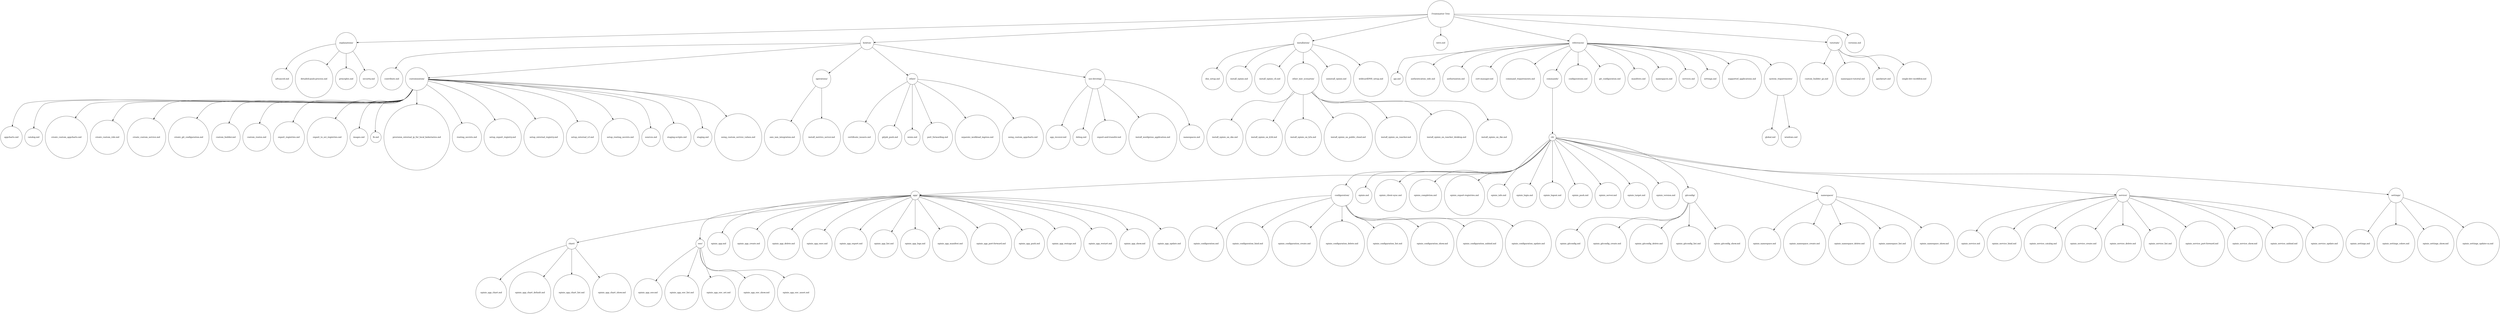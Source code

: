 digraph tree {
	"root" [label="Frontmatter Tree", shape=circle]
	"explanations/" [label="explanations/", shape=circle]
	"howtos/" [label="howtos/", shape=circle]
	"installation/" [label="installation/", shape=circle]
	"intro.md" [label="intro.md", shape=circle]
	"references/" [label="references/", shape=circle]
	"tutorials/" [label="tutorials/", shape=circle]
	"versions.md" [label="versions.md", shape=circle]
	"explanations/advanced.md" [label="advanced.md", shape=circle]
	"explanations/detailed-push-process.md" [label="detailed-push-process.md", shape=circle]
	"explanations/principles.md" [label="principles.md", shape=circle]
	"explanations/security.md" [label="security.md", shape=circle]
	"howtos/contribute.md" [label="contribute.md", shape=circle]
	"customization/" [label="customization/", shape=circle]
	"operations/" [label="operations/", shape=circle]
	"other/" [label="other/", shape=circle]
	"use-develop/" [label="use-develop/", shape=circle]
	"installation/dns_setup.md" [label="dns_setup.md", shape=circle]
	"installation/install_epinio.md" [label="install_epinio.md", shape=circle]
	"installation/install_epinio_cli.md" [label="install_epinio_cli.md", shape=circle]
	"other_inst_scenarios/" [label="other_inst_scenarios/", shape=circle]
	"installation/uninstall_epinio.md" [label="uninstall_epinio.md", shape=circle]
	"installation/wildcardDNS_setup.md" [label="wildcardDNS_setup.md", shape=circle]
	"references/api.md" [label="api.md", shape=circle]
	"references/authentication_oidc.md" [label="authentication_oidc.md", shape=circle]
	"references/authorization.md" [label="authorization.md", shape=circle]
	"references/cert-manager.md" [label="cert-manager.md", shape=circle]
	"references/command_requirements.md" [label="command_requirements.md", shape=circle]
	"commands/" [label="commands/", shape=circle]
	"references/configurations.md" [label="configurations.md", shape=circle]
	"references/git_configuration.md" [label="git_configuration.md", shape=circle]
	"references/manifests.md" [label="manifests.md", shape=circle]
	"references/namespaces.md" [label="namespaces.md", shape=circle]
	"references/services.md" [label="services.md", shape=circle]
	"references/settings.md" [label="settings.md", shape=circle]
	"references/supported_applications.md" [label="supported_applications.md", shape=circle]
	"system_requirements/" [label="system_requirements/", shape=circle]
	"tutorials/custom_builder_go.md" [label="custom_builder_go.md", shape=circle]
	"tutorials/namespace-tutorial.md" [label="namespace-tutorial.md", shape=circle]
	"tutorials/quickstart.md" [label="quickstart.md", shape=circle]
	"tutorials/single-dev-workflow.md" [label="single-dev-workflow.md", shape=circle]
	"references/customization/appcharts.md" [label="appcharts.md", shape=circle]
	"references/customization/catalog.md" [label="catalog.md", shape=circle]
	"howtos/customization/create_custom_appcharts.md" [label="create_custom_appcharts.md", shape=circle]
	"howtos/customization/create_custom_role.md" [label="create_custom_role.md", shape=circle]
	"howtos/customization/create_custom_service.md" [label="create_custom_service.md", shape=circle]
	"howtos/customization/create_git_configuration.md" [label="create_git_configuration.md", shape=circle]
	"howtos/customization/custom_builder.md" [label="custom_builder.md", shape=circle]
	"howtos/customization/custom_routes.md" [label="custom_routes.md", shape=circle]
	"references/customization/export_registries.md" [label="export_registries.md", shape=circle]
	"howtos/customization/export_to_oci_registries.md" [label="export_to_oci_registries.md", shape=circle]
	"references/customization/images.md" [label="images.md", shape=circle]
	"references/customization/lb.md" [label="lb.md", shape=circle]
	"howtos/customization/provision_external_ip_for_local_kubernetes.md" [label="provision_external_ip_for_local_kubernetes.md", shape=circle]
	"references/customization/routing_secrets.md" [label="routing_secrets.md", shape=circle]
	"howtos/customization/setup_export_registry.md" [label="setup_export_registry.md", shape=circle]
	"howtos/customization/setup_external_registry.md" [label="setup_external_registry.md", shape=circle]
	"howtos/customization/setup_external_s3.md" [label="setup_external_s3.md", shape=circle]
	"howtos/customization/setup_routing_secrets.md" [label="setup_routing_secrets.md", shape=circle]
	"references/customization/sources.md" [label="sources.md", shape=circle]
	"references/customization/staging-scripts.md" [label="staging-scripts.md", shape=circle]
	"references/customization/staging.md" [label="staging.md", shape=circle]
	"howtos/customization/using_custom_service_values.md" [label="using_custom_service_values.md", shape=circle]
	"howtos/operations/aws_iam_integration.md" [label="aws_iam_integration.md", shape=circle]
	"howtos/operations/install_metrics_server.md" [label="install_metrics_server.md", shape=circle]
	"howtos/other/certificate_issuers.md" [label="certificate_issuers.md", shape=circle]
	"howtos/other/gitjob_push.md" [label="gitjob_push.md", shape=circle]
	"howtos/other/minio.md" [label="minio.md", shape=circle]
	"howtos/other/port_forwarding.md" [label="port_forwarding.md", shape=circle]
	"howtos/other/separate_workload_ingress.md" [label="separate_workload_ingress.md", shape=circle]
	"howtos/other/using_custom_appcharts.md" [label="using_custom_appcharts.md", shape=circle]
	"howtos/use-develop/app_recover.md" [label="app_recover.md", shape=circle]
	"howtos/use-develop/debug.md" [label="debug.md", shape=circle]
	"howtos/use-develop/export-and-transfer.md" [label="export-and-transfer.md", shape=circle]
	"howtos/use-develop/install_wordpress_application.md" [label="install_wordpress_application.md", shape=circle]
	"howtos/use-develop/namespaces.md" [label="namespaces.md", shape=circle]
	"installation/other_inst_scenarios/install_epinio_on_eks.md" [label="install_epinio_on_eks.md", shape=circle]
	"installation/other_inst_scenarios/install_epinio_on_k3d.md" [label="install_epinio_on_k3d.md", shape=circle]
	"installation/other_inst_scenarios/install_epinio_on_k3s.md" [label="install_epinio_on_k3s.md", shape=circle]
	"installation/other_inst_scenarios/install_epinio_on_public_cloud.md" [label="install_epinio_on_public_cloud.md", shape=circle]
	"installation/other_inst_scenarios/install_epinio_on_rancher.md" [label="install_epinio_on_rancher.md", shape=circle]
	"installation/other_inst_scenarios/install_epinio_on_rancher_desktop.md" [label="install_epinio_on_rancher_desktop.md", shape=circle]
	"installation/other_inst_scenarios/install_epinio_on_rke.md" [label="install_epinio_on_rke.md", shape=circle]
	"cli/" [label="cli/", shape=circle]
	"references/system_requirements/global.md" [label="global.md", shape=circle]
	"references/system_requirements/windows.md" [label="windows.md", shape=circle]
	"app/" [label="app/", shape=circle]
	"configuration/" [label="configuration/", shape=circle]
	"references/commands/cli/epinio.md" [label="epinio.md", shape=circle]
	"references/commands/cli/epinio_client-sync.md" [label="epinio_client-sync.md", shape=circle]
	"references/commands/cli/epinio_completion.md" [label="epinio_completion.md", shape=circle]
	"references/commands/cli/epinio_export-registries.md" [label="epinio_export-registries.md", shape=circle]
	"references/commands/cli/epinio_info.md" [label="epinio_info.md", shape=circle]
	"references/commands/cli/epinio_login.md" [label="epinio_login.md", shape=circle]
	"references/commands/cli/epinio_logout.md" [label="epinio_logout.md", shape=circle]
	"references/commands/cli/epinio_push.md" [label="epinio_push.md", shape=circle]
	"references/commands/cli/epinio_server.md" [label="epinio_server.md", shape=circle]
	"references/commands/cli/epinio_target.md" [label="epinio_target.md", shape=circle]
	"references/commands/cli/epinio_version.md" [label="epinio_version.md", shape=circle]
	"gitconfig/" [label="gitconfig/", shape=circle]
	"namespace/" [label="namespace/", shape=circle]
	"service/" [label="service/", shape=circle]
	"settings/" [label="settings/", shape=circle]
	"chart/" [label="chart/", shape=circle]
	"env/" [label="env/", shape=circle]
	"references/commands/cli/app/epinio_app.md" [label="epinio_app.md", shape=circle]
	"references/commands/cli/app/epinio_app_create.md" [label="epinio_app_create.md", shape=circle]
	"references/commands/cli/app/epinio_app_delete.md" [label="epinio_app_delete.md", shape=circle]
	"references/commands/cli/app/epinio_app_exec.md" [label="epinio_app_exec.md", shape=circle]
	"references/commands/cli/app/epinio_app_export.md" [label="epinio_app_export.md", shape=circle]
	"references/commands/cli/app/epinio_app_list.md" [label="epinio_app_list.md", shape=circle]
	"references/commands/cli/app/epinio_app_logs.md" [label="epinio_app_logs.md", shape=circle]
	"references/commands/cli/app/epinio_app_manifest.md" [label="epinio_app_manifest.md", shape=circle]
	"references/commands/cli/app/epinio_app_port-forward.md" [label="epinio_app_port-forward.md", shape=circle]
	"references/commands/cli/app/epinio_app_push.md" [label="epinio_app_push.md", shape=circle]
	"references/commands/cli/app/epinio_app_restage.md" [label="epinio_app_restage.md", shape=circle]
	"references/commands/cli/app/epinio_app_restart.md" [label="epinio_app_restart.md", shape=circle]
	"references/commands/cli/app/epinio_app_show.md" [label="epinio_app_show.md", shape=circle]
	"references/commands/cli/app/epinio_app_update.md" [label="epinio_app_update.md", shape=circle]
	"references/commands/cli/configuration/epinio_configuration.md" [label="epinio_configuration.md", shape=circle]
	"references/commands/cli/configuration/epinio_configuration_bind.md" [label="epinio_configuration_bind.md", shape=circle]
	"references/commands/cli/configuration/epinio_configuration_create.md" [label="epinio_configuration_create.md", shape=circle]
	"references/commands/cli/configuration/epinio_configuration_delete.md" [label="epinio_configuration_delete.md", shape=circle]
	"references/commands/cli/configuration/epinio_configuration_list.md" [label="epinio_configuration_list.md", shape=circle]
	"references/commands/cli/configuration/epinio_configuration_show.md" [label="epinio_configuration_show.md", shape=circle]
	"references/commands/cli/configuration/epinio_configuration_unbind.md" [label="epinio_configuration_unbind.md", shape=circle]
	"references/commands/cli/configuration/epinio_configuration_update.md" [label="epinio_configuration_update.md", shape=circle]
	"references/commands/cli/gitconfig/epinio_gitconfig.md" [label="epinio_gitconfig.md", shape=circle]
	"references/commands/cli/gitconfig/epinio_gitconfig_create.md" [label="epinio_gitconfig_create.md", shape=circle]
	"references/commands/cli/gitconfig/epinio_gitconfig_delete.md" [label="epinio_gitconfig_delete.md", shape=circle]
	"references/commands/cli/gitconfig/epinio_gitconfig_list.md" [label="epinio_gitconfig_list.md", shape=circle]
	"references/commands/cli/gitconfig/epinio_gitconfig_show.md" [label="epinio_gitconfig_show.md", shape=circle]
	"references/commands/cli/namespace/epinio_namespace.md" [label="epinio_namespace.md", shape=circle]
	"references/commands/cli/namespace/epinio_namespace_create.md" [label="epinio_namespace_create.md", shape=circle]
	"references/commands/cli/namespace/epinio_namespace_delete.md" [label="epinio_namespace_delete.md", shape=circle]
	"references/commands/cli/namespace/epinio_namespace_list.md" [label="epinio_namespace_list.md", shape=circle]
	"references/commands/cli/namespace/epinio_namespace_show.md" [label="epinio_namespace_show.md", shape=circle]
	"references/commands/cli/service/epinio_service.md" [label="epinio_service.md", shape=circle]
	"references/commands/cli/service/epinio_service_bind.md" [label="epinio_service_bind.md", shape=circle]
	"references/commands/cli/service/epinio_service_catalog.md" [label="epinio_service_catalog.md", shape=circle]
	"references/commands/cli/service/epinio_service_create.md" [label="epinio_service_create.md", shape=circle]
	"references/commands/cli/service/epinio_service_delete.md" [label="epinio_service_delete.md", shape=circle]
	"references/commands/cli/service/epinio_service_list.md" [label="epinio_service_list.md", shape=circle]
	"references/commands/cli/service/epinio_service_port-forward.md" [label="epinio_service_port-forward.md", shape=circle]
	"references/commands/cli/service/epinio_service_show.md" [label="epinio_service_show.md", shape=circle]
	"references/commands/cli/service/epinio_service_unbind.md" [label="epinio_service_unbind.md", shape=circle]
	"references/commands/cli/service/epinio_service_update.md" [label="epinio_service_update.md", shape=circle]
	"references/commands/cli/settings/epinio_settings.md" [label="epinio_settings.md", shape=circle]
	"references/commands/cli/settings/epinio_settings_colors.md" [label="epinio_settings_colors.md", shape=circle]
	"references/commands/cli/settings/epinio_settings_show.md" [label="epinio_settings_show.md", shape=circle]
	"references/commands/cli/settings/epinio_settings_update-ca.md" [label="epinio_settings_update-ca.md", shape=circle]
	"references/commands/cli/app/chart/epinio_app_chart.md" [label="epinio_app_chart.md", shape=circle]
	"references/commands/cli/app/chart/epinio_app_chart_default.md" [label="epinio_app_chart_default.md", shape=circle]
	"references/commands/cli/app/chart/epinio_app_chart_list.md" [label="epinio_app_chart_list.md", shape=circle]
	"references/commands/cli/app/chart/epinio_app_chart_show.md" [label="epinio_app_chart_show.md", shape=circle]
	"references/commands/cli/app/env/epinio_app_env.md" [label="epinio_app_env.md", shape=circle]
	"references/commands/cli/app/env/epinio_app_env_list.md" [label="epinio_app_env_list.md", shape=circle]
	"references/commands/cli/app/env/epinio_app_env_set.md" [label="epinio_app_env_set.md", shape=circle]
	"references/commands/cli/app/env/epinio_app_env_show.md" [label="epinio_app_env_show.md", shape=circle]
	"references/commands/cli/app/env/epinio_app_env_unset.md" [label="epinio_app_env_unset.md", shape=circle]

	"root" -> "explanations/"
	"root" -> "howtos/"
	"root" -> "installation/"
	"root" -> "references/"
	"root" -> "tutorials/"
	"root" -> "versions.md"
	"root" -> "intro.md"
	"explanations/" -> "explanations/advanced.md"
	"explanations/" -> "explanations/detailed-push-process.md"
	"explanations/" -> "explanations/principles.md"
	"explanations/" -> "explanations/security.md"
	"howtos/" -> "customization/"
	"howtos/" -> "operations/"
	"howtos/" -> "other/"
	"howtos/" -> "use-develop/"
	"howtos/" -> "howtos/contribute.md"
	"installation/" -> "installation/dns_setup.md"
	"installation/" -> "installation/install_epinio.md"
	"installation/" -> "other_inst_scenarios/"
	"installation/" -> "installation/uninstall_epinio.md"
	"installation/" -> "installation/wildcardDNS_setup.md"
	"installation/" -> "installation/install_epinio_cli.md"
	"references/" -> "references/api.md"
	"references/" -> "references/command_requirements.md"
	"references/" -> "commands/"
	"references/" -> "references/configurations.md"
	"references/" -> "references/git_configuration.md"
	"references/" -> "references/manifests.md"
	"references/" -> "references/namespaces.md"
	"references/" -> "references/services.md"
	"references/" -> "references/settings.md"
	"references/" -> "references/supported_applications.md"
	"references/" -> "system_requirements/"
	"references/" -> "references/authentication_oidc.md"
	"references/" -> "references/authorization.md"
	"references/" -> "references/cert-manager.md"
	"tutorials/" -> "tutorials/namespace-tutorial.md"
	"tutorials/" -> "tutorials/quickstart.md"
	"tutorials/" -> "tutorials/custom_builder_go.md"
	"tutorials/" -> "tutorials/single-dev-workflow.md"
	"customization/" -> "howtos/customization/create_custom_appcharts.md"
	"customization/" -> "howtos/customization/create_custom_service.md"
	"customization/" -> "howtos/customization/create_git_configuration.md"
	"customization/" -> "howtos/customization/custom_builder.md"
	"customization/" -> "howtos/customization/setup_routing_secrets.md"
	"customization/" -> "howtos/customization/using_custom_service_values.md"
	"customization/" -> "howtos/customization/custom_routes.md"
	"customization/" -> "howtos/customization/export_to_oci_registries.md"
	"customization/" -> "howtos/customization/provision_external_ip_for_local_kubernetes.md"
	"customization/" -> "howtos/customization/setup_export_registry.md"
	"customization/" -> "howtos/customization/setup_external_registry.md"
	"customization/" -> "howtos/customization/setup_external_s3.md"
	"customization/" -> "howtos/customization/create_custom_role.md"
	"customization/" -> "references/customization/appcharts.md"
	"customization/" -> "references/customization/catalog.md"
	"customization/" -> "references/customization/export_registries.md"
	"customization/" -> "references/customization/images.md"
	"customization/" -> "references/customization/lb.md"
	"customization/" -> "references/customization/routing_secrets.md"
	"customization/" -> "references/customization/sources.md"
	"customization/" -> "references/customization/staging.md"
	"customization/" -> "references/customization/staging-scripts.md"
	"operations/" -> "howtos/operations/aws_iam_integration.md"
	"operations/" -> "howtos/operations/install_metrics_server.md"
	"other/" -> "howtos/other/certificate_issuers.md"
	"other/" -> "howtos/other/gitjob_push.md"
	"other/" -> "howtos/other/minio.md"
	"other/" -> "howtos/other/port_forwarding.md"
	"other/" -> "howtos/other/separate_workload_ingress.md"
	"other/" -> "howtos/other/using_custom_appcharts.md"
	"use-develop/" -> "howtos/use-develop/debug.md"
	"use-develop/" -> "howtos/use-develop/export-and-transfer.md"
	"use-develop/" -> "howtos/use-develop/install_wordpress_application.md"
	"use-develop/" -> "howtos/use-develop/namespaces.md"
	"use-develop/" -> "howtos/use-develop/app_recover.md"
	"other_inst_scenarios/" -> "installation/other_inst_scenarios/install_epinio_on_eks.md"
	"other_inst_scenarios/" -> "installation/other_inst_scenarios/install_epinio_on_k3d.md"
	"other_inst_scenarios/" -> "installation/other_inst_scenarios/install_epinio_on_k3s.md"
	"other_inst_scenarios/" -> "installation/other_inst_scenarios/install_epinio_on_public_cloud.md"
	"other_inst_scenarios/" -> "installation/other_inst_scenarios/install_epinio_on_rancher.md"
	"other_inst_scenarios/" -> "installation/other_inst_scenarios/install_epinio_on_rke.md"
	"other_inst_scenarios/" -> "installation/other_inst_scenarios/install_epinio_on_rancher_desktop.md"
	"commands/" -> "cli/"
	"system_requirements/" -> "references/system_requirements/global.md"
	"system_requirements/" -> "references/system_requirements/windows.md"
	"cli/" -> "app/"
	"cli/" -> "configuration/"
	"cli/" -> "gitconfig/"
	"cli/" -> "namespace/"
	"cli/" -> "service/"
	"cli/" -> "settings/"
	"cli/" -> "references/commands/cli/epinio.md"
	"cli/" -> "references/commands/cli/epinio_client-sync.md"
	"cli/" -> "references/commands/cli/epinio_completion.md"
	"cli/" -> "references/commands/cli/epinio_export-registries.md"
	"cli/" -> "references/commands/cli/epinio_login.md"
	"cli/" -> "references/commands/cli/epinio_logout.md"
	"cli/" -> "references/commands/cli/epinio_push.md"
	"cli/" -> "references/commands/cli/epinio_server.md"
	"cli/" -> "references/commands/cli/epinio_target.md"
	"cli/" -> "references/commands/cli/epinio_version.md"
	"cli/" -> "references/commands/cli/epinio_info.md"
	"app/" -> "chart/"
	"app/" -> "env/"
	"app/" -> "references/commands/cli/app/epinio_app.md"
	"app/" -> "references/commands/cli/app/epinio_app_create.md"
	"app/" -> "references/commands/cli/app/epinio_app_delete.md"
	"app/" -> "references/commands/cli/app/epinio_app_exec.md"
	"app/" -> "references/commands/cli/app/epinio_app_export.md"
	"app/" -> "references/commands/cli/app/epinio_app_list.md"
	"app/" -> "references/commands/cli/app/epinio_app_logs.md"
	"app/" -> "references/commands/cli/app/epinio_app_manifest.md"
	"app/" -> "references/commands/cli/app/epinio_app_port-forward.md"
	"app/" -> "references/commands/cli/app/epinio_app_push.md"
	"app/" -> "references/commands/cli/app/epinio_app_restage.md"
	"app/" -> "references/commands/cli/app/epinio_app_restart.md"
	"app/" -> "references/commands/cli/app/epinio_app_show.md"
	"app/" -> "references/commands/cli/app/epinio_app_update.md"
	"configuration/" -> "references/commands/cli/configuration/epinio_configuration.md"
	"configuration/" -> "references/commands/cli/configuration/epinio_configuration_bind.md"
	"configuration/" -> "references/commands/cli/configuration/epinio_configuration_create.md"
	"configuration/" -> "references/commands/cli/configuration/epinio_configuration_delete.md"
	"configuration/" -> "references/commands/cli/configuration/epinio_configuration_list.md"
	"configuration/" -> "references/commands/cli/configuration/epinio_configuration_show.md"
	"configuration/" -> "references/commands/cli/configuration/epinio_configuration_unbind.md"
	"configuration/" -> "references/commands/cli/configuration/epinio_configuration_update.md"
	"gitconfig/" -> "references/commands/cli/gitconfig/epinio_gitconfig.md"
	"gitconfig/" -> "references/commands/cli/gitconfig/epinio_gitconfig_create.md"
	"gitconfig/" -> "references/commands/cli/gitconfig/epinio_gitconfig_delete.md"
	"gitconfig/" -> "references/commands/cli/gitconfig/epinio_gitconfig_list.md"
	"gitconfig/" -> "references/commands/cli/gitconfig/epinio_gitconfig_show.md"
	"namespace/" -> "references/commands/cli/namespace/epinio_namespace.md"
	"namespace/" -> "references/commands/cli/namespace/epinio_namespace_create.md"
	"namespace/" -> "references/commands/cli/namespace/epinio_namespace_delete.md"
	"namespace/" -> "references/commands/cli/namespace/epinio_namespace_list.md"
	"namespace/" -> "references/commands/cli/namespace/epinio_namespace_show.md"
	"service/" -> "references/commands/cli/service/epinio_service.md"
	"service/" -> "references/commands/cli/service/epinio_service_bind.md"
	"service/" -> "references/commands/cli/service/epinio_service_catalog.md"
	"service/" -> "references/commands/cli/service/epinio_service_create.md"
	"service/" -> "references/commands/cli/service/epinio_service_delete.md"
	"service/" -> "references/commands/cli/service/epinio_service_list.md"
	"service/" -> "references/commands/cli/service/epinio_service_port-forward.md"
	"service/" -> "references/commands/cli/service/epinio_service_show.md"
	"service/" -> "references/commands/cli/service/epinio_service_unbind.md"
	"service/" -> "references/commands/cli/service/epinio_service_update.md"
	"settings/" -> "references/commands/cli/settings/epinio_settings.md"
	"settings/" -> "references/commands/cli/settings/epinio_settings_colors.md"
	"settings/" -> "references/commands/cli/settings/epinio_settings_show.md"
	"settings/" -> "references/commands/cli/settings/epinio_settings_update-ca.md"
	"chart/" -> "references/commands/cli/app/chart/epinio_app_chart.md"
	"chart/" -> "references/commands/cli/app/chart/epinio_app_chart_default.md"
	"chart/" -> "references/commands/cli/app/chart/epinio_app_chart_list.md"
	"chart/" -> "references/commands/cli/app/chart/epinio_app_chart_show.md"
	"env/" -> "references/commands/cli/app/env/epinio_app_env.md"
	"env/" -> "references/commands/cli/app/env/epinio_app_env_list.md"
	"env/" -> "references/commands/cli/app/env/epinio_app_env_set.md"
	"env/" -> "references/commands/cli/app/env/epinio_app_env_show.md"
	"env/" -> "references/commands/cli/app/env/epinio_app_env_unset.md"
}